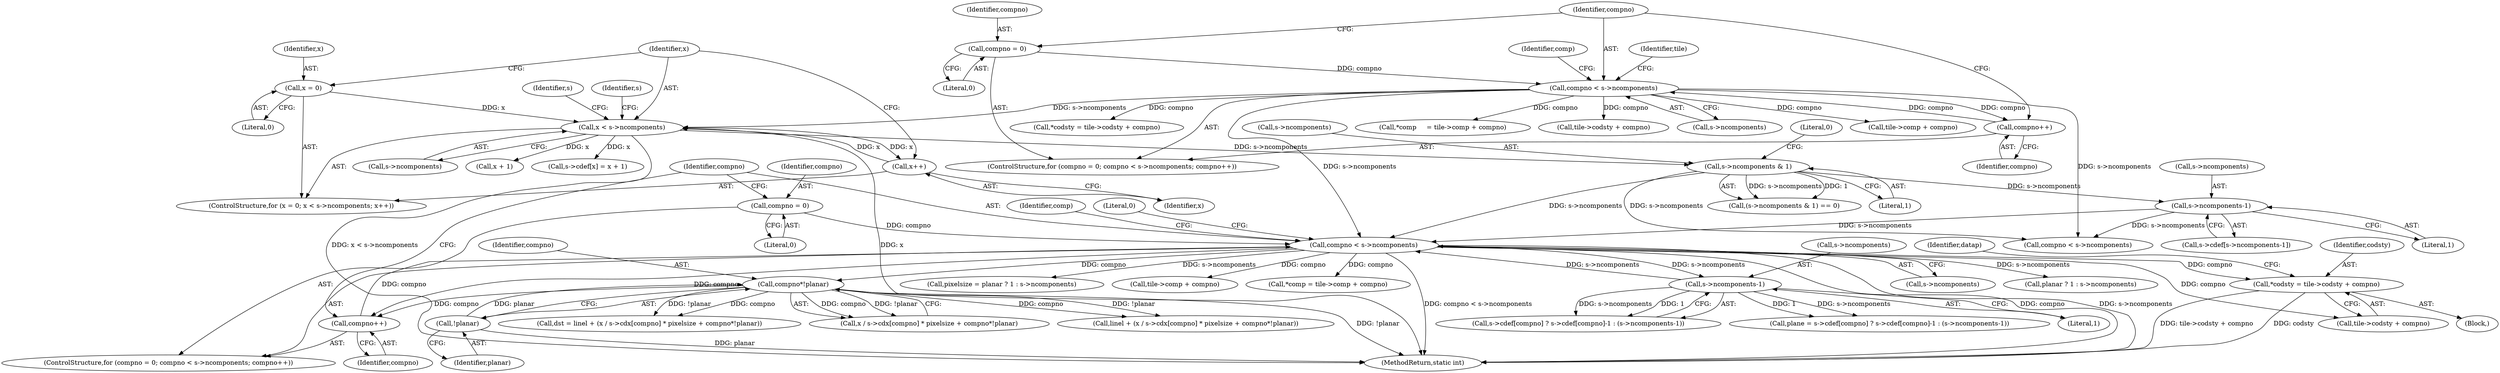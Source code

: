 digraph "0_FFmpeg_fe448cd28d674c3eff3072552eae366d0b659ce9@integer" {
"1000806" [label="(Call,*codsty = tile->codsty + compno)"];
"1000789" [label="(Call,compno < s->ncomponents)"];
"1000794" [label="(Call,compno++)"];
"1000997" [label="(Call,compno*!planar)"];
"1000999" [label="(Call,!planar)"];
"1000786" [label="(Call,compno = 0)"];
"1000892" [label="(Call,s->ncomponents-1)"];
"1000439" [label="(Call,s->ncomponents & 1)"];
"1000421" [label="(Call,x < s->ncomponents)"];
"1000426" [label="(Call,x++)"];
"1000418" [label="(Call,x = 0)"];
"1000134" [label="(Call,compno < s->ncomponents)"];
"1000131" [label="(Call,compno = 0)"];
"1000139" [label="(Call,compno++)"];
"1000450" [label="(Call,s->ncomponents-1)"];
"1000788" [label="(Literal,0)"];
"1000443" [label="(Literal,1)"];
"1000441" [label="(Identifier,s)"];
"1000799" [label="(Identifier,comp)"];
"1000796" [label="(Block,)"];
"1000865" [label="(Call,planar ? 1 : s->ncomponents)"];
"1000130" [label="(ControlStructure,for (compno = 0; compno < s->ncomponents; compno++))"];
"1000440" [label="(Call,s->ncomponents)"];
"1000438" [label="(Call,(s->ncomponents & 1) == 0)"];
"1000790" [label="(Identifier,compno)"];
"1000426" [label="(Call,x++)"];
"1000139" [label="(Call,compno++)"];
"1000795" [label="(Identifier,compno)"];
"1000985" [label="(Call,linel + (x / s->cdx[compno] * pixelsize + compno*!planar))"];
"1000877" [label="(Call,plane = s->cdef[compno] ? s->cdef[compno]-1 : (s->ncomponents-1))"];
"1000789" [label="(Call,compno < s->ncomponents)"];
"1000454" [label="(Literal,1)"];
"1000983" [label="(Call,dst = linel + (x / s->cdx[compno] * pixelsize + compno*!planar))"];
"1000863" [label="(Call,pixelsize = planar ? 1 : s->ncomponents)"];
"1000794" [label="(Call,compno++)"];
"1000815" [label="(Identifier,datap)"];
"1000423" [label="(Call,s->ncomponents)"];
"1001114" [label="(MethodReturn,static int)"];
"1000422" [label="(Identifier,x)"];
"1000419" [label="(Identifier,x)"];
"1000800" [label="(Call,tile->comp + compno)"];
"1000879" [label="(Call,s->cdef[compno] ? s->cdef[compno]-1 : (s->ncomponents-1))"];
"1000467" [label="(Call,compno < s->ncomponents)"];
"1000418" [label="(Call,x = 0)"];
"1000132" [label="(Identifier,compno)"];
"1000451" [label="(Call,s->ncomponents)"];
"1000987" [label="(Call,x / s->cdx[compno] * pixelsize + compno*!planar)"];
"1000431" [label="(Identifier,s)"];
"1000420" [label="(Literal,0)"];
"1000143" [label="(Call,*comp     = tile->comp + compno)"];
"1000401" [label="(Identifier,tile)"];
"1000798" [label="(Call,*comp = tile->comp + compno)"];
"1000134" [label="(Call,compno < s->ncomponents)"];
"1000434" [label="(Call,x + 1)"];
"1000999" [label="(Call,!planar)"];
"1000427" [label="(Identifier,x)"];
"1000450" [label="(Call,s->ncomponents-1)"];
"1000785" [label="(ControlStructure,for (compno = 0; compno < s->ncomponents; compno++))"];
"1000144" [label="(Identifier,comp)"];
"1000153" [label="(Call,tile->codsty + compno)"];
"1000998" [label="(Identifier,compno)"];
"1000806" [label="(Call,*codsty = tile->codsty + compno)"];
"1001113" [label="(Literal,0)"];
"1000807" [label="(Identifier,codsty)"];
"1000446" [label="(Call,s->cdef[s->ncomponents-1])"];
"1001000" [label="(Identifier,planar)"];
"1000135" [label="(Identifier,compno)"];
"1000808" [label="(Call,tile->codsty + compno)"];
"1000136" [label="(Call,s->ncomponents)"];
"1000786" [label="(Call,compno = 0)"];
"1000133" [label="(Literal,0)"];
"1000997" [label="(Call,compno*!planar)"];
"1000444" [label="(Literal,0)"];
"1000892" [label="(Call,s->ncomponents-1)"];
"1000421" [label="(Call,x < s->ncomponents)"];
"1000417" [label="(ControlStructure,for (x = 0; x < s->ncomponents; x++))"];
"1000428" [label="(Call,s->cdef[x] = x + 1)"];
"1000787" [label="(Identifier,compno)"];
"1000131" [label="(Call,compno = 0)"];
"1000896" [label="(Literal,1)"];
"1000893" [label="(Call,s->ncomponents)"];
"1000140" [label="(Identifier,compno)"];
"1000791" [label="(Call,s->ncomponents)"];
"1000145" [label="(Call,tile->comp + compno)"];
"1000151" [label="(Call,*codsty = tile->codsty + compno)"];
"1000439" [label="(Call,s->ncomponents & 1)"];
"1000806" -> "1000796"  [label="AST: "];
"1000806" -> "1000808"  [label="CFG: "];
"1000807" -> "1000806"  [label="AST: "];
"1000808" -> "1000806"  [label="AST: "];
"1000815" -> "1000806"  [label="CFG: "];
"1000806" -> "1001114"  [label="DDG: codsty"];
"1000806" -> "1001114"  [label="DDG: tile->codsty + compno"];
"1000789" -> "1000806"  [label="DDG: compno"];
"1000789" -> "1000785"  [label="AST: "];
"1000789" -> "1000791"  [label="CFG: "];
"1000790" -> "1000789"  [label="AST: "];
"1000791" -> "1000789"  [label="AST: "];
"1000799" -> "1000789"  [label="CFG: "];
"1001113" -> "1000789"  [label="CFG: "];
"1000789" -> "1001114"  [label="DDG: s->ncomponents"];
"1000789" -> "1001114"  [label="DDG: compno < s->ncomponents"];
"1000789" -> "1001114"  [label="DDG: compno"];
"1000794" -> "1000789"  [label="DDG: compno"];
"1000786" -> "1000789"  [label="DDG: compno"];
"1000892" -> "1000789"  [label="DDG: s->ncomponents"];
"1000439" -> "1000789"  [label="DDG: s->ncomponents"];
"1000134" -> "1000789"  [label="DDG: s->ncomponents"];
"1000450" -> "1000789"  [label="DDG: s->ncomponents"];
"1000789" -> "1000794"  [label="DDG: compno"];
"1000789" -> "1000798"  [label="DDG: compno"];
"1000789" -> "1000800"  [label="DDG: compno"];
"1000789" -> "1000808"  [label="DDG: compno"];
"1000789" -> "1000863"  [label="DDG: s->ncomponents"];
"1000789" -> "1000865"  [label="DDG: s->ncomponents"];
"1000789" -> "1000892"  [label="DDG: s->ncomponents"];
"1000789" -> "1000997"  [label="DDG: compno"];
"1000794" -> "1000785"  [label="AST: "];
"1000794" -> "1000795"  [label="CFG: "];
"1000795" -> "1000794"  [label="AST: "];
"1000790" -> "1000794"  [label="CFG: "];
"1000997" -> "1000794"  [label="DDG: compno"];
"1000997" -> "1000987"  [label="AST: "];
"1000997" -> "1000999"  [label="CFG: "];
"1000998" -> "1000997"  [label="AST: "];
"1000999" -> "1000997"  [label="AST: "];
"1000987" -> "1000997"  [label="CFG: "];
"1000997" -> "1001114"  [label="DDG: !planar"];
"1000997" -> "1000983"  [label="DDG: compno"];
"1000997" -> "1000983"  [label="DDG: !planar"];
"1000997" -> "1000985"  [label="DDG: compno"];
"1000997" -> "1000985"  [label="DDG: !planar"];
"1000997" -> "1000987"  [label="DDG: compno"];
"1000997" -> "1000987"  [label="DDG: !planar"];
"1000999" -> "1000997"  [label="DDG: planar"];
"1000999" -> "1001000"  [label="CFG: "];
"1001000" -> "1000999"  [label="AST: "];
"1000999" -> "1001114"  [label="DDG: planar"];
"1000786" -> "1000785"  [label="AST: "];
"1000786" -> "1000788"  [label="CFG: "];
"1000787" -> "1000786"  [label="AST: "];
"1000788" -> "1000786"  [label="AST: "];
"1000790" -> "1000786"  [label="CFG: "];
"1000892" -> "1000879"  [label="AST: "];
"1000892" -> "1000896"  [label="CFG: "];
"1000893" -> "1000892"  [label="AST: "];
"1000896" -> "1000892"  [label="AST: "];
"1000879" -> "1000892"  [label="CFG: "];
"1000892" -> "1000877"  [label="DDG: s->ncomponents"];
"1000892" -> "1000877"  [label="DDG: 1"];
"1000892" -> "1000879"  [label="DDG: s->ncomponents"];
"1000892" -> "1000879"  [label="DDG: 1"];
"1000439" -> "1000438"  [label="AST: "];
"1000439" -> "1000443"  [label="CFG: "];
"1000440" -> "1000439"  [label="AST: "];
"1000443" -> "1000439"  [label="AST: "];
"1000444" -> "1000439"  [label="CFG: "];
"1000439" -> "1000438"  [label="DDG: s->ncomponents"];
"1000439" -> "1000438"  [label="DDG: 1"];
"1000421" -> "1000439"  [label="DDG: s->ncomponents"];
"1000439" -> "1000450"  [label="DDG: s->ncomponents"];
"1000439" -> "1000467"  [label="DDG: s->ncomponents"];
"1000421" -> "1000417"  [label="AST: "];
"1000421" -> "1000423"  [label="CFG: "];
"1000422" -> "1000421"  [label="AST: "];
"1000423" -> "1000421"  [label="AST: "];
"1000431" -> "1000421"  [label="CFG: "];
"1000441" -> "1000421"  [label="CFG: "];
"1000421" -> "1001114"  [label="DDG: x"];
"1000421" -> "1001114"  [label="DDG: x < s->ncomponents"];
"1000426" -> "1000421"  [label="DDG: x"];
"1000418" -> "1000421"  [label="DDG: x"];
"1000134" -> "1000421"  [label="DDG: s->ncomponents"];
"1000421" -> "1000426"  [label="DDG: x"];
"1000421" -> "1000428"  [label="DDG: x"];
"1000421" -> "1000434"  [label="DDG: x"];
"1000426" -> "1000417"  [label="AST: "];
"1000426" -> "1000427"  [label="CFG: "];
"1000427" -> "1000426"  [label="AST: "];
"1000422" -> "1000426"  [label="CFG: "];
"1000418" -> "1000417"  [label="AST: "];
"1000418" -> "1000420"  [label="CFG: "];
"1000419" -> "1000418"  [label="AST: "];
"1000420" -> "1000418"  [label="AST: "];
"1000422" -> "1000418"  [label="CFG: "];
"1000134" -> "1000130"  [label="AST: "];
"1000134" -> "1000136"  [label="CFG: "];
"1000135" -> "1000134"  [label="AST: "];
"1000136" -> "1000134"  [label="AST: "];
"1000144" -> "1000134"  [label="CFG: "];
"1000401" -> "1000134"  [label="CFG: "];
"1000131" -> "1000134"  [label="DDG: compno"];
"1000139" -> "1000134"  [label="DDG: compno"];
"1000134" -> "1000139"  [label="DDG: compno"];
"1000134" -> "1000143"  [label="DDG: compno"];
"1000134" -> "1000145"  [label="DDG: compno"];
"1000134" -> "1000151"  [label="DDG: compno"];
"1000134" -> "1000153"  [label="DDG: compno"];
"1000134" -> "1000467"  [label="DDG: s->ncomponents"];
"1000131" -> "1000130"  [label="AST: "];
"1000131" -> "1000133"  [label="CFG: "];
"1000132" -> "1000131"  [label="AST: "];
"1000133" -> "1000131"  [label="AST: "];
"1000135" -> "1000131"  [label="CFG: "];
"1000139" -> "1000130"  [label="AST: "];
"1000139" -> "1000140"  [label="CFG: "];
"1000140" -> "1000139"  [label="AST: "];
"1000135" -> "1000139"  [label="CFG: "];
"1000450" -> "1000446"  [label="AST: "];
"1000450" -> "1000454"  [label="CFG: "];
"1000451" -> "1000450"  [label="AST: "];
"1000454" -> "1000450"  [label="AST: "];
"1000446" -> "1000450"  [label="CFG: "];
"1000450" -> "1000467"  [label="DDG: s->ncomponents"];
}
